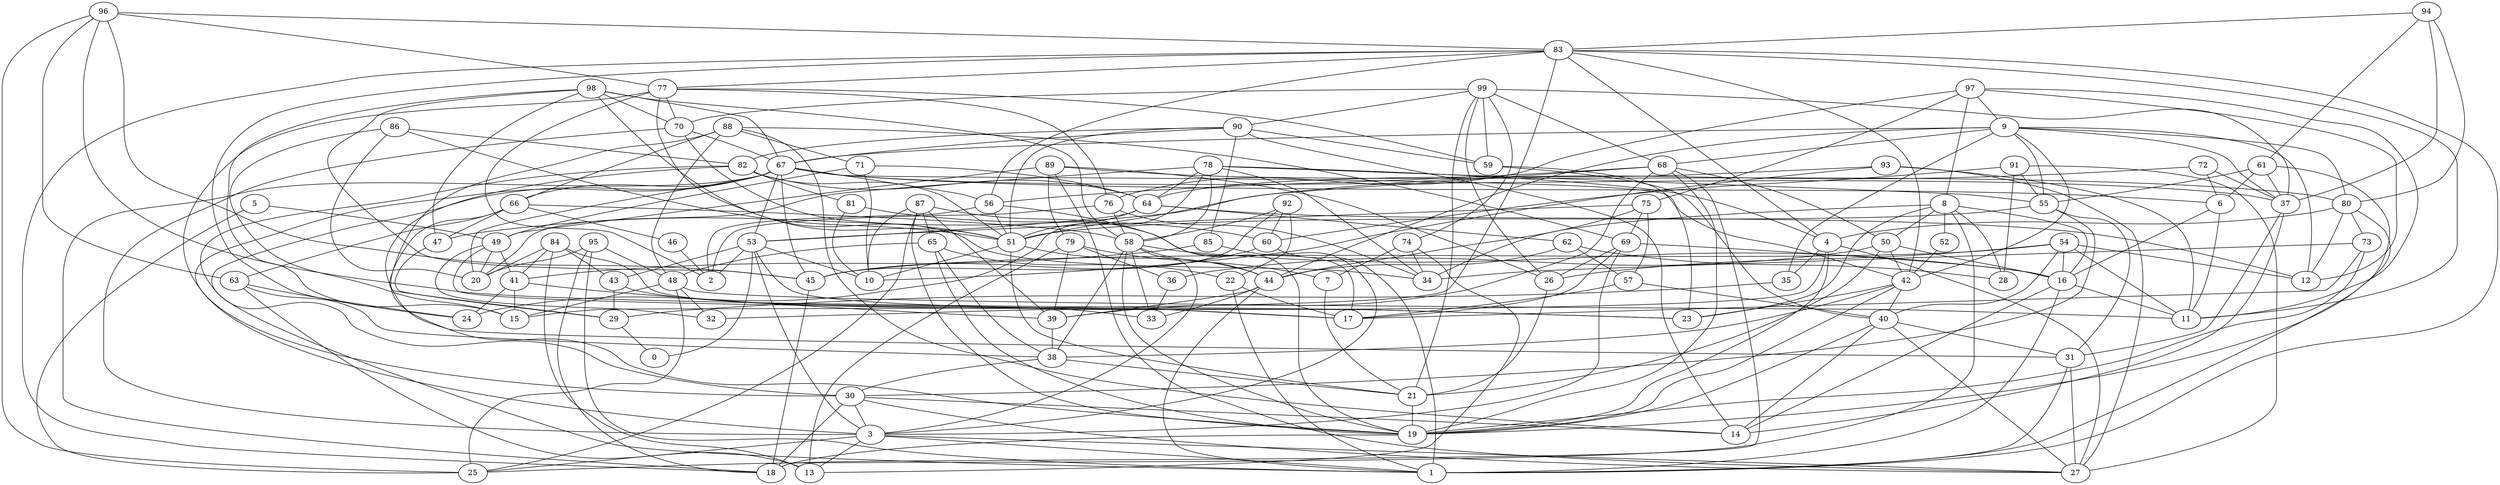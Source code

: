 digraph GG_graph {

subgraph G_graph {
edge [color = black]
"5" -> "49" [dir = none]
"99" -> "26" [dir = none]
"75" -> "69" [dir = none]
"72" -> "47" [dir = none]
"36" -> "33" [dir = none]
"94" -> "83" [dir = none]
"73" -> "17" [dir = none]
"64" -> "51" [dir = none]
"41" -> "24" [dir = none]
"79" -> "7" [dir = none]
"79" -> "13" [dir = none]
"56" -> "19" [dir = none]
"82" -> "81" [dir = none]
"82" -> "31" [dir = none]
"96" -> "25" [dir = none]
"43" -> "33" [dir = none]
"60" -> "1" [dir = none]
"65" -> "19" [dir = none]
"51" -> "44" [dir = none]
"77" -> "34" [dir = none]
"98" -> "47" [dir = none]
"98" -> "15" [dir = none]
"98" -> "45" [dir = none]
"26" -> "21" [dir = none]
"21" -> "19" [dir = none]
"49" -> "20" [dir = none]
"42" -> "23" [dir = none]
"68" -> "39" [dir = none]
"68" -> "50" [dir = none]
"68" -> "18" [dir = none]
"89" -> "80" [dir = none]
"89" -> "27" [dir = none]
"48" -> "11" [dir = none]
"48" -> "25" [dir = none]
"38" -> "30" [dir = none]
"61" -> "6" [dir = none]
"83" -> "4" [dir = none]
"83" -> "1" [dir = none]
"83" -> "24" [dir = none]
"83" -> "77" [dir = none]
"83" -> "42" [dir = none]
"69" -> "3" [dir = none]
"95" -> "20" [dir = none]
"84" -> "20" [dir = none]
"30" -> "27" [dir = none]
"58" -> "19" [dir = none]
"58" -> "44" [dir = none]
"85" -> "3" [dir = none]
"97" -> "76" [dir = none]
"97" -> "9" [dir = none]
"57" -> "17" [dir = none]
"45" -> "18" [dir = none]
"62" -> "44" [dir = none]
"3" -> "25" [dir = none]
"3" -> "27" [dir = none]
"9" -> "37" [dir = none]
"9" -> "68" [dir = none]
"9" -> "44" [dir = none]
"9" -> "67" [dir = none]
"93" -> "10" [dir = none]
"93" -> "11" [dir = none]
"8" -> "25" [dir = none]
"86" -> "51" [dir = none]
"40" -> "14" [dir = none]
"40" -> "31" [dir = none]
"40" -> "27" [dir = none]
"53" -> "0" [dir = none]
"53" -> "17" [dir = none]
"53" -> "3" [dir = none]
"63" -> "13" [dir = none]
"90" -> "67" [dir = none]
"44" -> "33" [dir = none]
"66" -> "46" [dir = none]
"66" -> "63" [dir = none]
"70" -> "67" [dir = none]
"76" -> "2" [dir = none]
"78" -> "24" [dir = none]
"59" -> "23" [dir = none]
"67" -> "6" [dir = none]
"67" -> "42" [dir = none]
"67" -> "20" [dir = none]
"67" -> "66" [dir = none]
"67" -> "3" [dir = none]
"52" -> "42" [dir = none]
"74" -> "13" [dir = none]
"4" -> "35" [dir = none]
"4" -> "32" [dir = none]
"91" -> "55" [dir = none]
"91" -> "28" [dir = none]
"91" -> "27" [dir = none]
"6" -> "16" [dir = none]
"87" -> "25" [dir = none]
"71" -> "49" [dir = none]
"92" -> "22" [dir = none]
"92" -> "45" [dir = none]
"88" -> "29" [dir = none]
"88" -> "66" [dir = none]
"54" -> "12" [dir = none]
"54" -> "11" [dir = none]
"65" -> "38" [dir = none]
"81" -> "10" [dir = none]
"3" -> "13" [dir = none]
"4" -> "19" [dir = none]
"53" -> "2" [dir = none]
"22" -> "1" [dir = none]
"4" -> "27" [dir = none]
"64" -> "12" [dir = none]
"84" -> "13" [dir = none]
"72" -> "6" [dir = none]
"93" -> "27" [dir = none]
"90" -> "14" [dir = none]
"50" -> "21" [dir = none]
"69" -> "26" [dir = none]
"8" -> "28" [dir = none]
"75" -> "57" [dir = none]
"35" -> "29" [dir = none]
"99" -> "68" [dir = none]
"83" -> "56" [dir = none]
"48" -> "32" [dir = none]
"84" -> "43" [dir = none]
"54" -> "16" [dir = none]
"93" -> "64" [dir = none]
"5" -> "25" [dir = none]
"58" -> "33" [dir = none]
"83" -> "18" [dir = none]
"22" -> "17" [dir = none]
"68" -> "51" [dir = none]
"6" -> "11" [dir = none]
"31" -> "1" [dir = none]
"99" -> "70" [dir = none]
"66" -> "47" [dir = none]
"77" -> "76" [dir = none]
"69" -> "16" [dir = none]
"47" -> "29" [dir = none]
"41" -> "15" [dir = none]
"79" -> "36" [dir = none]
"95" -> "48" [dir = none]
"54" -> "45" [dir = none]
"63" -> "38" [dir = none]
"57" -> "40" [dir = none]
"61" -> "55" [dir = none]
"84" -> "17" [dir = none]
"96" -> "83" [dir = none]
"68" -> "19" [dir = none]
"67" -> "1" [dir = none]
"55" -> "51" [dir = none]
"98" -> "70" [dir = none]
"19" -> "18" [dir = none]
"76" -> "34" [dir = none]
"68" -> "56" [dir = none]
"94" -> "80" [dir = none]
"43" -> "29" [dir = none]
"96" -> "77" [dir = none]
"81" -> "60" [dir = none]
"58" -> "3" [dir = none]
"87" -> "19" [dir = none]
"8" -> "16" [dir = none]
"37" -> "31" [dir = none]
"39" -> "38" [dir = none]
"40" -> "19" [dir = none]
"63" -> "24" [dir = none]
"89" -> "79" [dir = none]
"9" -> "80" [dir = none]
"90" -> "85" [dir = none]
"73" -> "34" [dir = none]
"58" -> "16" [dir = none]
"89" -> "49" [dir = none]
"46" -> "2" [dir = none]
"65" -> "22" [dir = none]
"49" -> "41" [dir = none]
"70" -> "3" [dir = none]
"44" -> "1" [dir = none]
"98" -> "51" [dir = none]
"8" -> "34" [dir = none]
"16" -> "1" [dir = none]
"99" -> "74" [dir = none]
"70" -> "51" [dir = none]
"71" -> "10" [dir = none]
"51" -> "21" [dir = none]
"42" -> "38" [dir = none]
"92" -> "58" [dir = none]
"96" -> "63" [dir = none]
"8" -> "50" [dir = none]
"30" -> "18" [dir = none]
"53" -> "10" [dir = none]
"87" -> "39" [dir = none]
"42" -> "19" [dir = none]
"84" -> "41" [dir = none]
"98" -> "58" [dir = none]
"67" -> "56" [dir = none]
"58" -> "38" [dir = none]
"44" -> "39" [dir = none]
"8" -> "52" [dir = none]
"91" -> "60" [dir = none]
"61" -> "37" [dir = none]
"7" -> "21" [dir = none]
"97" -> "75" [dir = none]
"87" -> "65" [dir = none]
"30" -> "14" [dir = none]
"97" -> "11" [dir = none]
"90" -> "51" [dir = none]
"80" -> "1" [dir = none]
"99" -> "37" [dir = none]
"78" -> "34" [dir = none]
"96" -> "45" [dir = none]
"87" -> "17" [dir = none]
"89" -> "26" [dir = none]
"92" -> "60" [dir = none]
"88" -> "69" [dir = none]
"55" -> "31" [dir = none]
"62" -> "57" [dir = none]
"71" -> "64" [dir = none]
"79" -> "39" [dir = none]
"38" -> "21" [dir = none]
"88" -> "48" [dir = none]
"95" -> "1" [dir = none]
"37" -> "14" [dir = none]
"75" -> "53" [dir = none]
"9" -> "42" [dir = none]
"90" -> "82" [dir = none]
"72" -> "37" [dir = none]
"59" -> "40" [dir = none]
"51" -> "10" [dir = none]
"67" -> "53" [dir = none]
"48" -> "15" [dir = none]
"99" -> "59" [dir = none]
"53" -> "43" [dir = none]
"16" -> "14" [dir = none]
"49" -> "23" [dir = none]
"16" -> "11" [dir = none]
"90" -> "59" [dir = none]
"74" -> "34" [dir = none]
"30" -> "3" [dir = none]
"31" -> "27" [dir = none]
"50" -> "36" [dir = none]
"78" -> "64" [dir = none]
"65" -> "48" [dir = none]
"56" -> "51" [dir = none]
"77" -> "2" [dir = none]
"86" -> "20" [dir = none]
"83" -> "15" [dir = none]
"82" -> "51" [dir = none]
"86" -> "82" [dir = none]
"55" -> "30" [dir = none]
"78" -> "55" [dir = none]
"80" -> "73" [dir = none]
"8" -> "23" [dir = none]
"74" -> "7" [dir = none]
"29" -> "0" [dir = none]
"75" -> "44" [dir = none]
"9" -> "35" [dir = none]
"96" -> "23" [dir = none]
"56" -> "2" [dir = none]
"94" -> "37" [dir = none]
"49" -> "32" [dir = none]
"41" -> "39" [dir = none]
"67" -> "18" [dir = none]
"67" -> "37" [dir = none]
"88" -> "14" [dir = none]
"82" -> "64" [dir = none]
"78" -> "4" [dir = none]
"54" -> "40" [dir = none]
"82" -> "30" [dir = none]
"97" -> "8" [dir = none]
"77" -> "30" [dir = none]
"69" -> "17" [dir = none]
"9" -> "12" [dir = none]
"83" -> "11" [dir = none]
"77" -> "70" [dir = none]
"99" -> "90" [dir = none]
"54" -> "26" [dir = none]
"76" -> "58" [dir = none]
"97" -> "12" [dir = none]
"64" -> "62" [dir = none]
"80" -> "12" [dir = none]
"85" -> "41" [dir = none]
"87" -> "10" [dir = none]
"60" -> "45" [dir = none]
"50" -> "42" [dir = none]
"86" -> "15" [dir = none]
"80" -> "4" [dir = none]
"66" -> "58" [dir = none]
"77" -> "59" [dir = none]
"98" -> "67" [dir = none]
"50" -> "16" [dir = none]
"66" -> "19" [dir = none]
"64" -> "53" [dir = none]
"67" -> "45" [dir = none]
"42" -> "40" [dir = none]
"95" -> "18" [dir = none]
"3" -> "1" [dir = none]
"88" -> "71" [dir = none]
"73" -> "19" [dir = none]
"61" -> "19" [dir = none]
"78" -> "20" [dir = none]
"94" -> "61" [dir = none]
"62" -> "28" [dir = none]
"99" -> "21" [dir = none]
"78" -> "58" [dir = none]
"9" -> "55" [dir = none]
}

}
